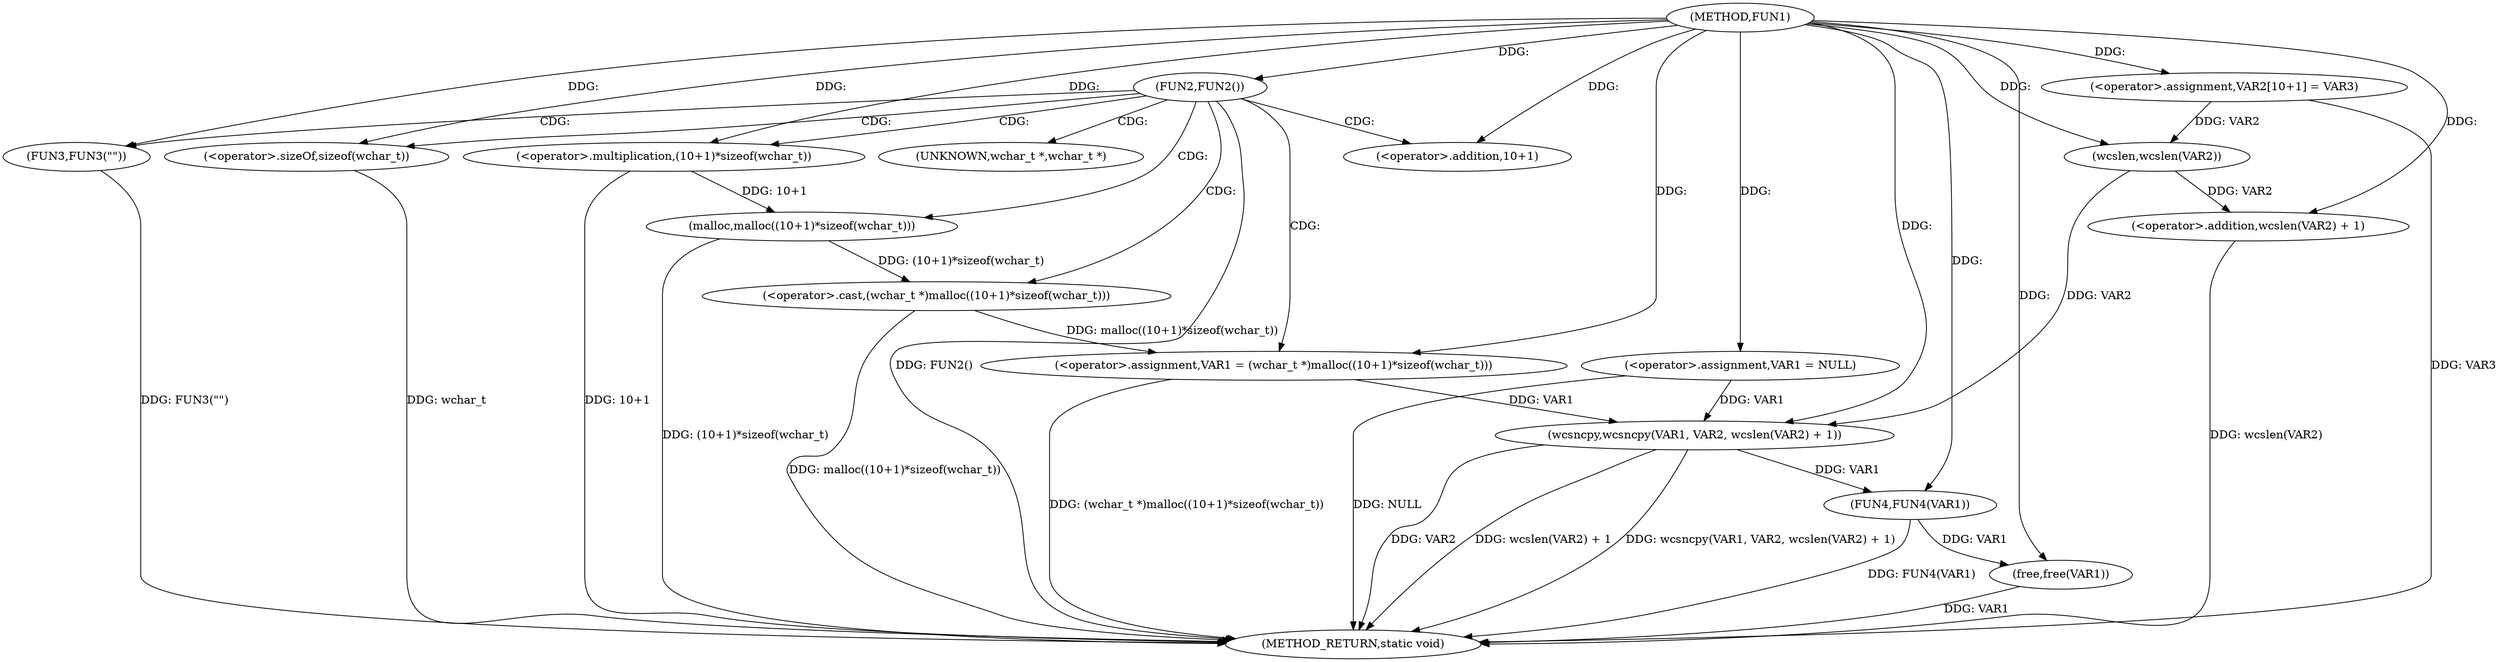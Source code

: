 digraph FUN1 {  
"1000100" [label = "(METHOD,FUN1)" ]
"1000140" [label = "(METHOD_RETURN,static void)" ]
"1000103" [label = "(<operator>.assignment,VAR1 = NULL)" ]
"1000107" [label = "(FUN2,FUN2())" ]
"1000109" [label = "(FUN3,FUN3(\"\"))" ]
"1000113" [label = "(<operator>.assignment,VAR1 = (wchar_t *)malloc((10+1)*sizeof(wchar_t)))" ]
"1000115" [label = "(<operator>.cast,(wchar_t *)malloc((10+1)*sizeof(wchar_t)))" ]
"1000117" [label = "(malloc,malloc((10+1)*sizeof(wchar_t)))" ]
"1000118" [label = "(<operator>.multiplication,(10+1)*sizeof(wchar_t))" ]
"1000119" [label = "(<operator>.addition,10+1)" ]
"1000122" [label = "(<operator>.sizeOf,sizeof(wchar_t))" ]
"1000126" [label = "(<operator>.assignment,VAR2[10+1] = VAR3)" ]
"1000129" [label = "(wcsncpy,wcsncpy(VAR1, VAR2, wcslen(VAR2) + 1))" ]
"1000132" [label = "(<operator>.addition,wcslen(VAR2) + 1)" ]
"1000133" [label = "(wcslen,wcslen(VAR2))" ]
"1000136" [label = "(FUN4,FUN4(VAR1))" ]
"1000138" [label = "(free,free(VAR1))" ]
"1000116" [label = "(UNKNOWN,wchar_t *,wchar_t *)" ]
  "1000115" -> "1000140"  [ label = "DDG: malloc((10+1)*sizeof(wchar_t))"] 
  "1000107" -> "1000140"  [ label = "DDG: FUN2()"] 
  "1000103" -> "1000140"  [ label = "DDG: NULL"] 
  "1000113" -> "1000140"  [ label = "DDG: (wchar_t *)malloc((10+1)*sizeof(wchar_t))"] 
  "1000117" -> "1000140"  [ label = "DDG: (10+1)*sizeof(wchar_t)"] 
  "1000132" -> "1000140"  [ label = "DDG: wcslen(VAR2)"] 
  "1000118" -> "1000140"  [ label = "DDG: 10+1"] 
  "1000109" -> "1000140"  [ label = "DDG: FUN3(\"\")"] 
  "1000129" -> "1000140"  [ label = "DDG: VAR2"] 
  "1000122" -> "1000140"  [ label = "DDG: wchar_t"] 
  "1000129" -> "1000140"  [ label = "DDG: wcslen(VAR2) + 1"] 
  "1000138" -> "1000140"  [ label = "DDG: VAR1"] 
  "1000129" -> "1000140"  [ label = "DDG: wcsncpy(VAR1, VAR2, wcslen(VAR2) + 1)"] 
  "1000136" -> "1000140"  [ label = "DDG: FUN4(VAR1)"] 
  "1000126" -> "1000140"  [ label = "DDG: VAR3"] 
  "1000100" -> "1000103"  [ label = "DDG: "] 
  "1000100" -> "1000107"  [ label = "DDG: "] 
  "1000100" -> "1000109"  [ label = "DDG: "] 
  "1000115" -> "1000113"  [ label = "DDG: malloc((10+1)*sizeof(wchar_t))"] 
  "1000100" -> "1000113"  [ label = "DDG: "] 
  "1000117" -> "1000115"  [ label = "DDG: (10+1)*sizeof(wchar_t)"] 
  "1000118" -> "1000117"  [ label = "DDG: 10+1"] 
  "1000100" -> "1000118"  [ label = "DDG: "] 
  "1000100" -> "1000119"  [ label = "DDG: "] 
  "1000100" -> "1000122"  [ label = "DDG: "] 
  "1000100" -> "1000126"  [ label = "DDG: "] 
  "1000103" -> "1000129"  [ label = "DDG: VAR1"] 
  "1000113" -> "1000129"  [ label = "DDG: VAR1"] 
  "1000100" -> "1000129"  [ label = "DDG: "] 
  "1000133" -> "1000129"  [ label = "DDG: VAR2"] 
  "1000133" -> "1000132"  [ label = "DDG: VAR2"] 
  "1000126" -> "1000133"  [ label = "DDG: VAR2"] 
  "1000100" -> "1000133"  [ label = "DDG: "] 
  "1000100" -> "1000132"  [ label = "DDG: "] 
  "1000129" -> "1000136"  [ label = "DDG: VAR1"] 
  "1000100" -> "1000136"  [ label = "DDG: "] 
  "1000136" -> "1000138"  [ label = "DDG: VAR1"] 
  "1000100" -> "1000138"  [ label = "DDG: "] 
  "1000107" -> "1000109"  [ label = "CDG: "] 
  "1000107" -> "1000116"  [ label = "CDG: "] 
  "1000107" -> "1000119"  [ label = "CDG: "] 
  "1000107" -> "1000115"  [ label = "CDG: "] 
  "1000107" -> "1000117"  [ label = "CDG: "] 
  "1000107" -> "1000113"  [ label = "CDG: "] 
  "1000107" -> "1000118"  [ label = "CDG: "] 
  "1000107" -> "1000122"  [ label = "CDG: "] 
}
